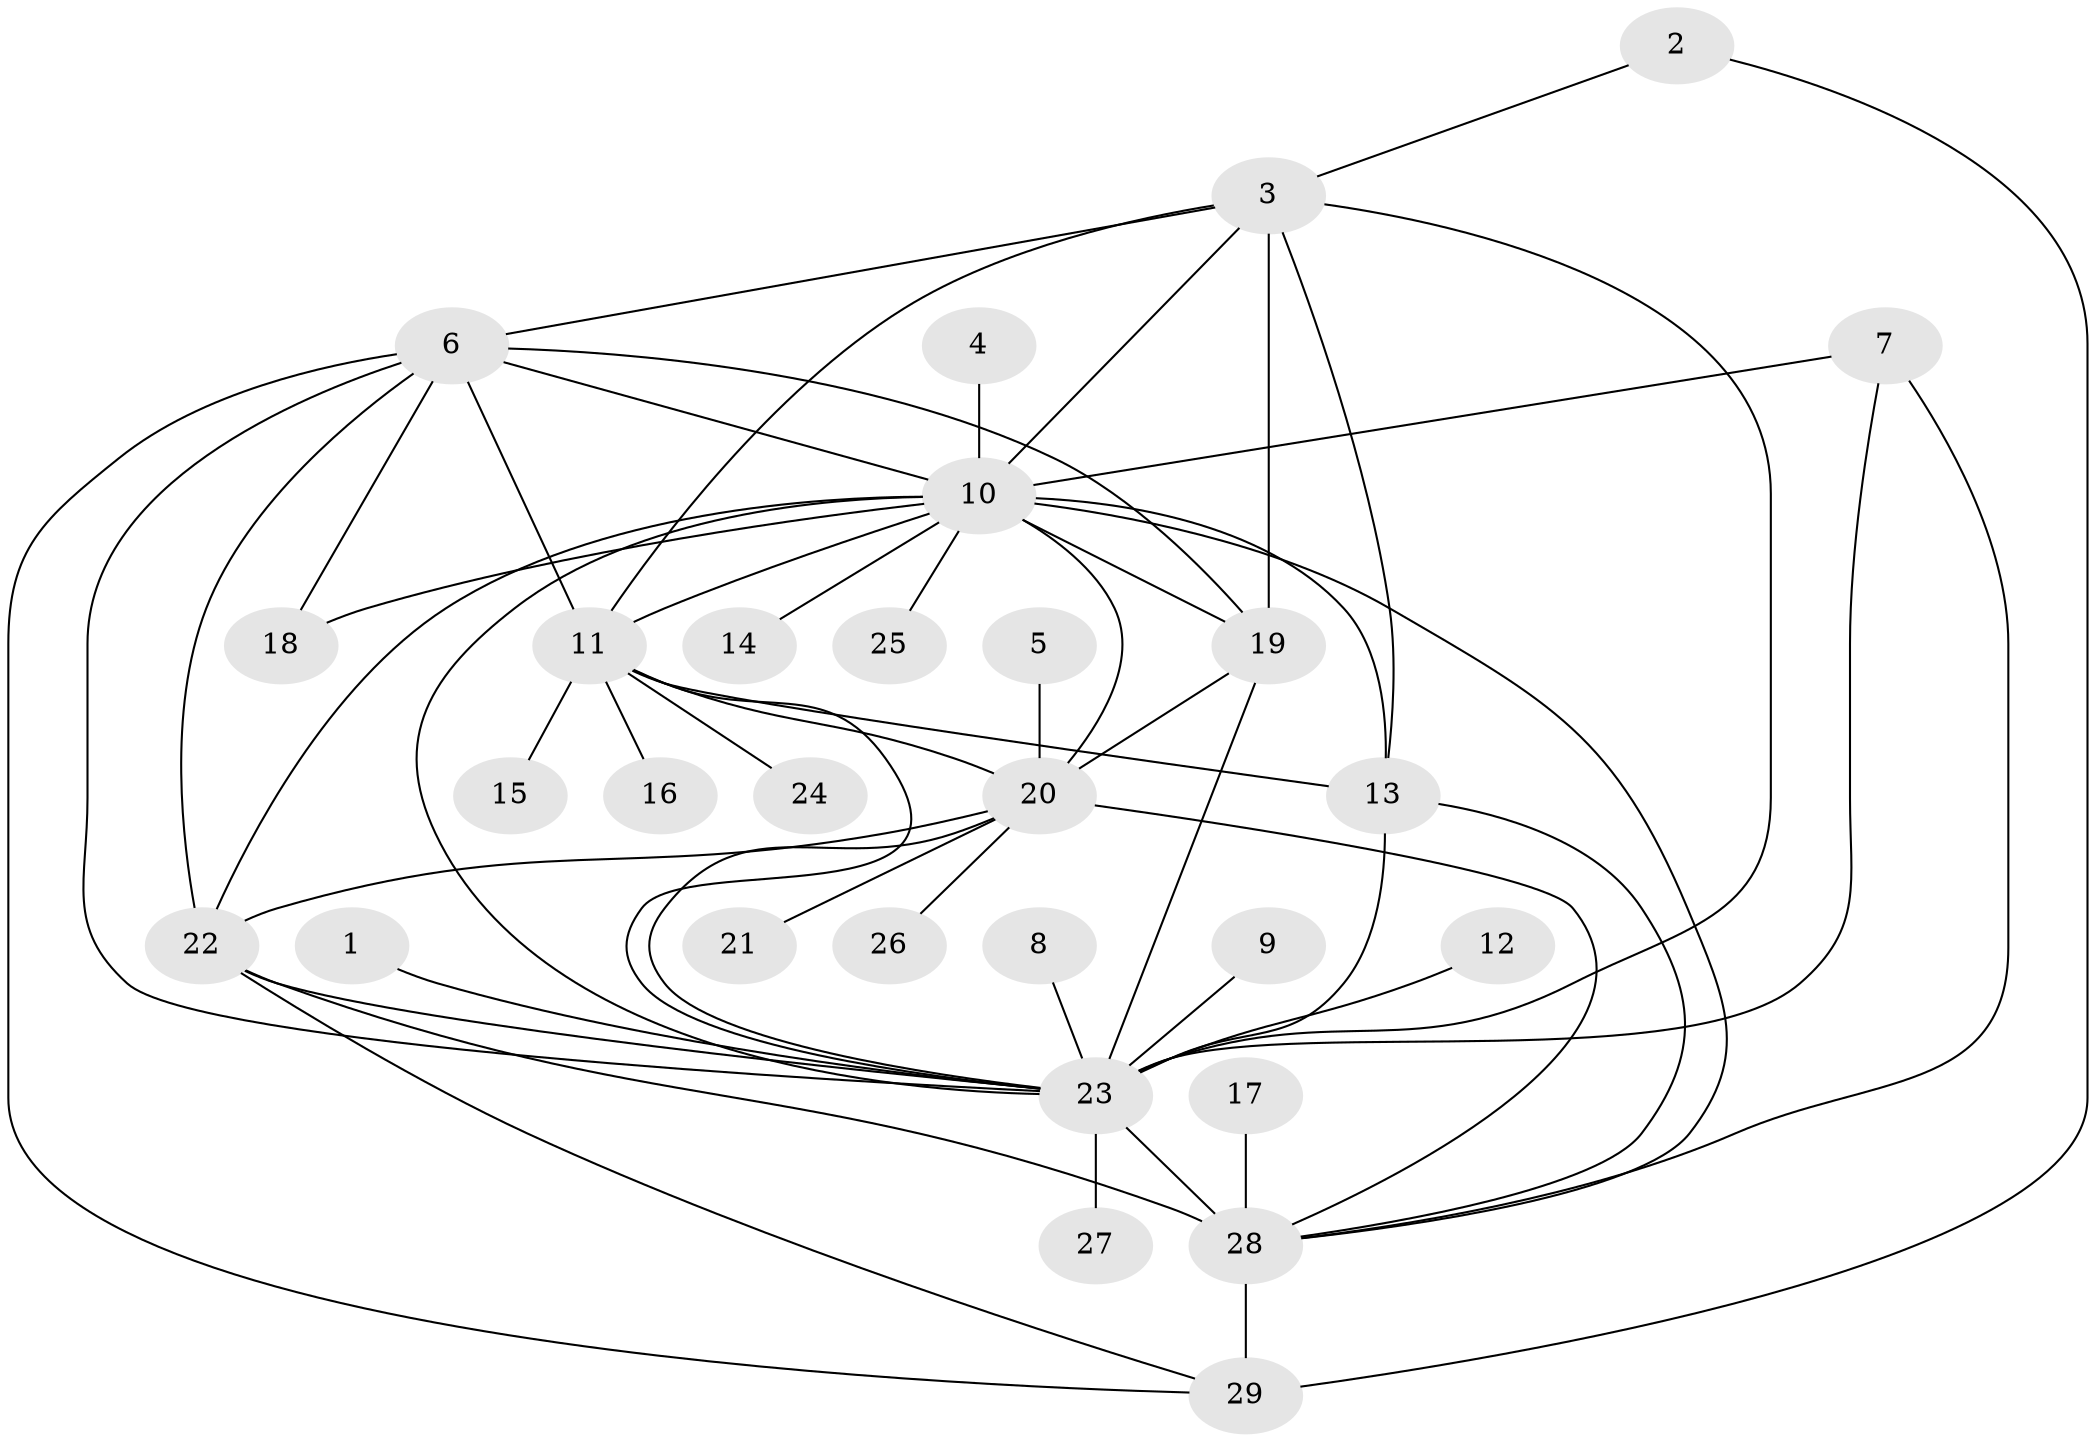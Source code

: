 // original degree distribution, {20: 0.021052631578947368, 11: 0.021052631578947368, 5: 0.05263157894736842, 12: 0.010526315789473684, 2: 0.29473684210526313, 3: 0.042105263157894736, 6: 0.031578947368421054, 10: 0.021052631578947368, 1: 0.45263157894736844, 8: 0.010526315789473684, 4: 0.042105263157894736}
// Generated by graph-tools (version 1.1) at 2025/36/03/04/25 23:36:55]
// undirected, 29 vertices, 56 edges
graph export_dot {
  node [color=gray90,style=filled];
  1;
  2;
  3;
  4;
  5;
  6;
  7;
  8;
  9;
  10;
  11;
  12;
  13;
  14;
  15;
  16;
  17;
  18;
  19;
  20;
  21;
  22;
  23;
  24;
  25;
  26;
  27;
  28;
  29;
  1 -- 23 [weight=1.0];
  2 -- 3 [weight=1.0];
  2 -- 29 [weight=1.0];
  3 -- 6 [weight=1.0];
  3 -- 10 [weight=1.0];
  3 -- 11 [weight=1.0];
  3 -- 13 [weight=1.0];
  3 -- 19 [weight=1.0];
  3 -- 23 [weight=1.0];
  4 -- 10 [weight=1.0];
  5 -- 20 [weight=2.0];
  6 -- 10 [weight=1.0];
  6 -- 11 [weight=1.0];
  6 -- 18 [weight=1.0];
  6 -- 19 [weight=1.0];
  6 -- 22 [weight=1.0];
  6 -- 23 [weight=1.0];
  6 -- 29 [weight=1.0];
  7 -- 10 [weight=1.0];
  7 -- 23 [weight=1.0];
  7 -- 28 [weight=1.0];
  8 -- 23 [weight=1.0];
  9 -- 23 [weight=1.0];
  10 -- 11 [weight=1.0];
  10 -- 13 [weight=1.0];
  10 -- 14 [weight=1.0];
  10 -- 18 [weight=1.0];
  10 -- 19 [weight=1.0];
  10 -- 20 [weight=2.0];
  10 -- 22 [weight=1.0];
  10 -- 23 [weight=1.0];
  10 -- 25 [weight=1.0];
  10 -- 28 [weight=1.0];
  11 -- 13 [weight=1.0];
  11 -- 15 [weight=1.0];
  11 -- 16 [weight=1.0];
  11 -- 20 [weight=1.0];
  11 -- 23 [weight=1.0];
  11 -- 24 [weight=1.0];
  12 -- 23 [weight=1.0];
  13 -- 23 [weight=1.0];
  13 -- 28 [weight=1.0];
  17 -- 28 [weight=1.0];
  19 -- 20 [weight=1.0];
  19 -- 23 [weight=1.0];
  20 -- 21 [weight=1.0];
  20 -- 22 [weight=4.0];
  20 -- 23 [weight=1.0];
  20 -- 26 [weight=1.0];
  20 -- 28 [weight=1.0];
  22 -- 23 [weight=1.0];
  22 -- 28 [weight=2.0];
  22 -- 29 [weight=1.0];
  23 -- 27 [weight=1.0];
  23 -- 28 [weight=2.0];
  28 -- 29 [weight=2.0];
}
